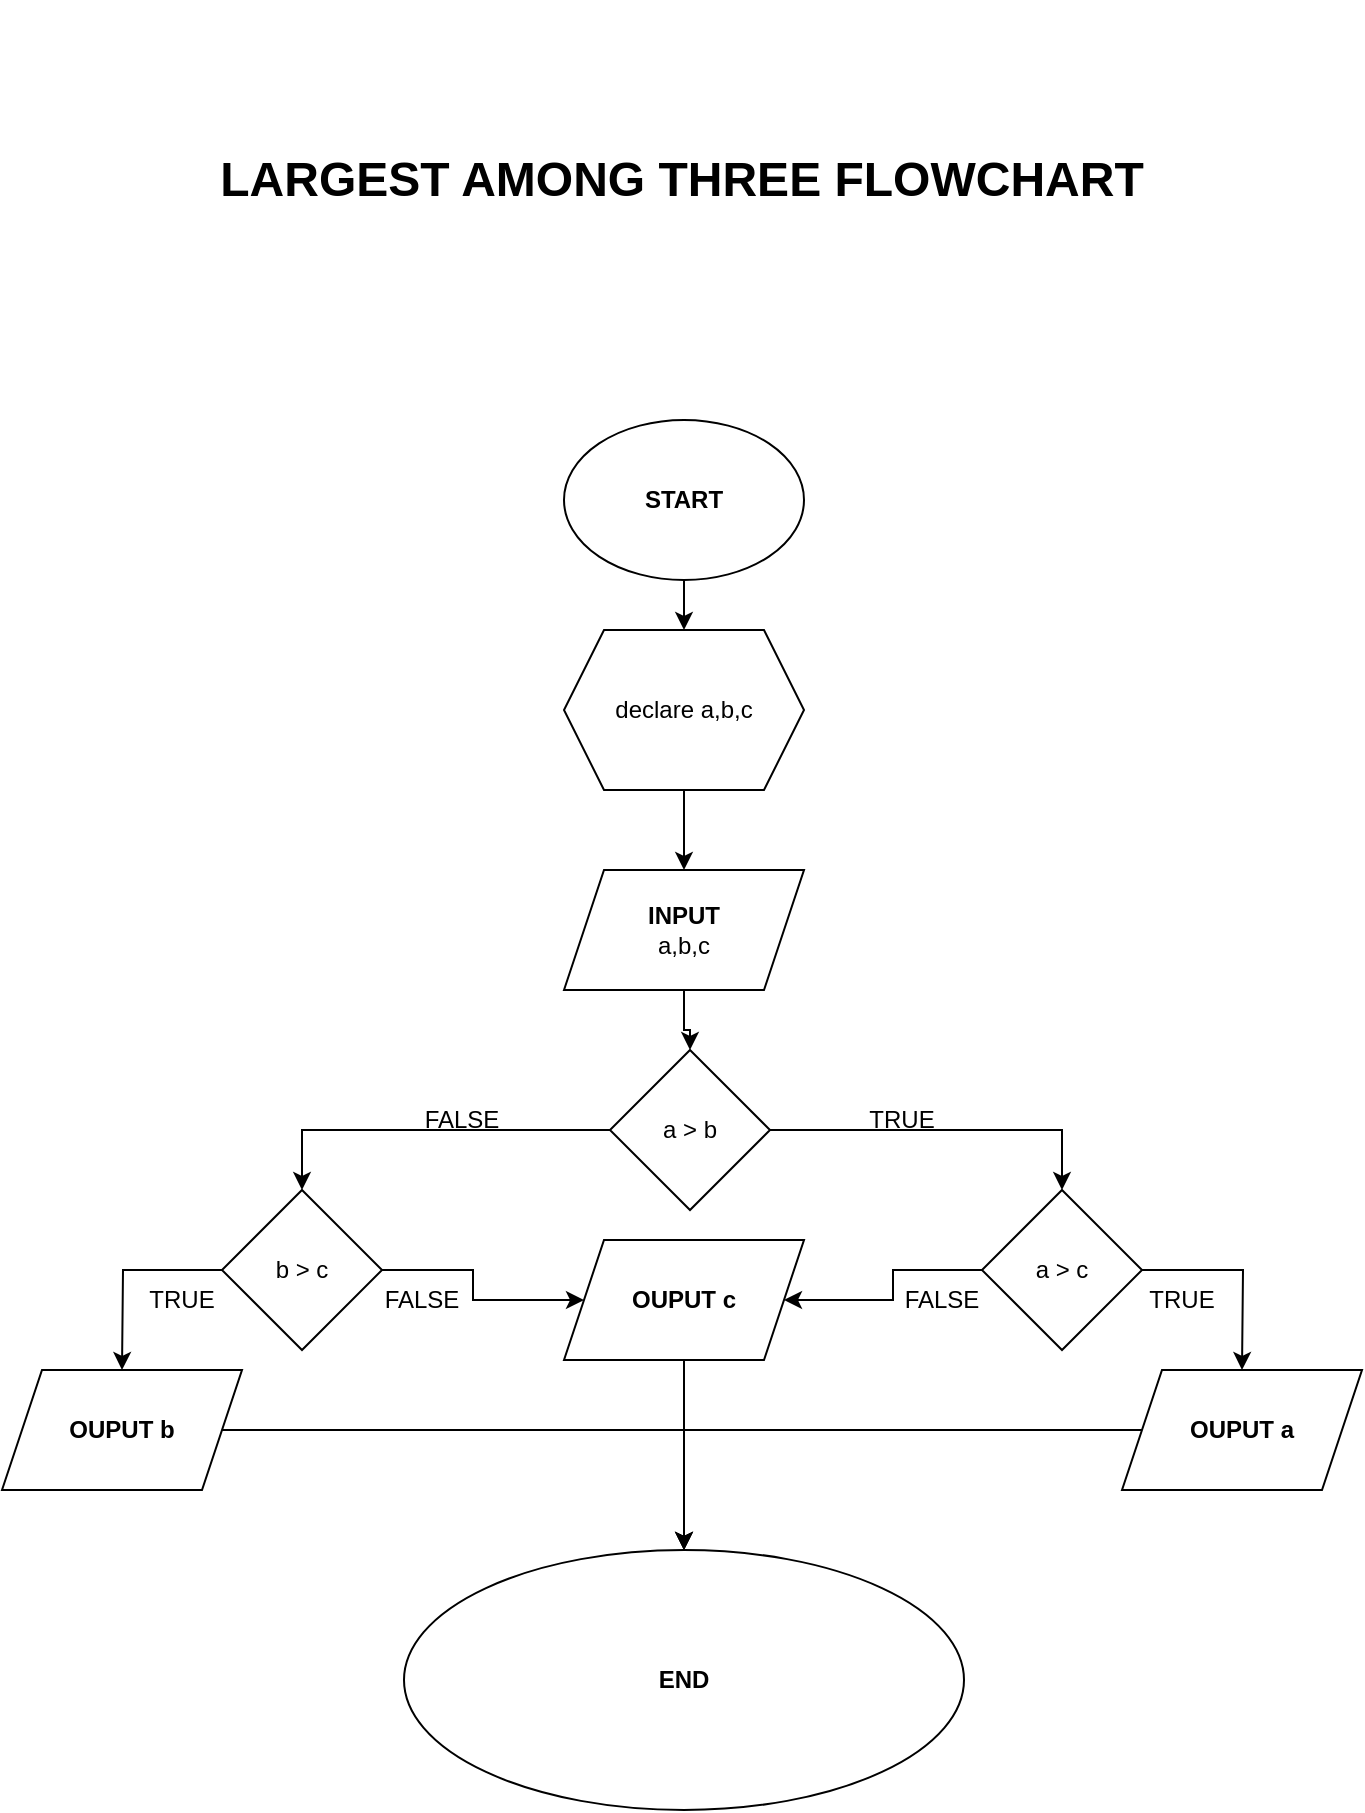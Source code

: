 <mxfile version="20.8.10" type="github">
  <diagram id="C5RBs43oDa-KdzZeNtuy" name="Page-1">
    <mxGraphModel dx="2049" dy="1086" grid="1" gridSize="10" guides="1" tooltips="1" connect="1" arrows="1" fold="1" page="1" pageScale="1" pageWidth="827" pageHeight="1169" math="0" shadow="0">
      <root>
        <mxCell id="WIyWlLk6GJQsqaUBKTNV-0" />
        <mxCell id="WIyWlLk6GJQsqaUBKTNV-1" parent="WIyWlLk6GJQsqaUBKTNV-0" />
        <mxCell id="sGBRC4V-_0BXhq_6Xp6C-31" value="" style="edgeStyle=orthogonalEdgeStyle;rounded=0;orthogonalLoop=1;jettySize=auto;html=1;" edge="1" parent="WIyWlLk6GJQsqaUBKTNV-1" source="sGBRC4V-_0BXhq_6Xp6C-0" target="sGBRC4V-_0BXhq_6Xp6C-4">
          <mxGeometry relative="1" as="geometry" />
        </mxCell>
        <mxCell id="sGBRC4V-_0BXhq_6Xp6C-0" value="&lt;b&gt;START&lt;/b&gt;" style="ellipse;whiteSpace=wrap;html=1;" vertex="1" parent="WIyWlLk6GJQsqaUBKTNV-1">
          <mxGeometry x="355" y="260" width="120" height="80" as="geometry" />
        </mxCell>
        <mxCell id="sGBRC4V-_0BXhq_6Xp6C-29" value="" style="edgeStyle=orthogonalEdgeStyle;rounded=0;orthogonalLoop=1;jettySize=auto;html=1;" edge="1" parent="WIyWlLk6GJQsqaUBKTNV-1" source="sGBRC4V-_0BXhq_6Xp6C-2" target="sGBRC4V-_0BXhq_6Xp6C-5">
          <mxGeometry relative="1" as="geometry" />
        </mxCell>
        <mxCell id="sGBRC4V-_0BXhq_6Xp6C-2" value="&lt;b&gt;INPUT&lt;/b&gt;&lt;br&gt;a,b,c" style="shape=parallelogram;perimeter=parallelogramPerimeter;whiteSpace=wrap;html=1;fixedSize=1;" vertex="1" parent="WIyWlLk6GJQsqaUBKTNV-1">
          <mxGeometry x="355" y="485" width="120" height="60" as="geometry" />
        </mxCell>
        <mxCell id="sGBRC4V-_0BXhq_6Xp6C-3" value="&lt;b&gt;END&lt;/b&gt;" style="ellipse;whiteSpace=wrap;html=1;" vertex="1" parent="WIyWlLk6GJQsqaUBKTNV-1">
          <mxGeometry x="275" y="825" width="280" height="130" as="geometry" />
        </mxCell>
        <mxCell id="sGBRC4V-_0BXhq_6Xp6C-30" value="" style="edgeStyle=orthogonalEdgeStyle;rounded=0;orthogonalLoop=1;jettySize=auto;html=1;" edge="1" parent="WIyWlLk6GJQsqaUBKTNV-1" source="sGBRC4V-_0BXhq_6Xp6C-4" target="sGBRC4V-_0BXhq_6Xp6C-2">
          <mxGeometry relative="1" as="geometry" />
        </mxCell>
        <mxCell id="sGBRC4V-_0BXhq_6Xp6C-4" value="declare a,b,c" style="shape=hexagon;perimeter=hexagonPerimeter2;whiteSpace=wrap;html=1;fixedSize=1;" vertex="1" parent="WIyWlLk6GJQsqaUBKTNV-1">
          <mxGeometry x="355" y="365" width="120" height="80" as="geometry" />
        </mxCell>
        <mxCell id="sGBRC4V-_0BXhq_6Xp6C-8" style="edgeStyle=orthogonalEdgeStyle;rounded=0;orthogonalLoop=1;jettySize=auto;html=1;exitX=0;exitY=0.5;exitDx=0;exitDy=0;entryX=0.5;entryY=0;entryDx=0;entryDy=0;" edge="1" parent="WIyWlLk6GJQsqaUBKTNV-1" source="sGBRC4V-_0BXhq_6Xp6C-5" target="sGBRC4V-_0BXhq_6Xp6C-7">
          <mxGeometry relative="1" as="geometry" />
        </mxCell>
        <mxCell id="sGBRC4V-_0BXhq_6Xp6C-9" style="edgeStyle=orthogonalEdgeStyle;rounded=0;orthogonalLoop=1;jettySize=auto;html=1;exitX=1;exitY=0.5;exitDx=0;exitDy=0;entryX=0.5;entryY=0;entryDx=0;entryDy=0;" edge="1" parent="WIyWlLk6GJQsqaUBKTNV-1" source="sGBRC4V-_0BXhq_6Xp6C-5" target="sGBRC4V-_0BXhq_6Xp6C-6">
          <mxGeometry relative="1" as="geometry" />
        </mxCell>
        <mxCell id="sGBRC4V-_0BXhq_6Xp6C-5" value="a &amp;gt; b" style="rhombus;whiteSpace=wrap;html=1;" vertex="1" parent="WIyWlLk6GJQsqaUBKTNV-1">
          <mxGeometry x="378" y="575" width="80" height="80" as="geometry" />
        </mxCell>
        <mxCell id="sGBRC4V-_0BXhq_6Xp6C-19" style="edgeStyle=orthogonalEdgeStyle;rounded=0;orthogonalLoop=1;jettySize=auto;html=1;" edge="1" parent="WIyWlLk6GJQsqaUBKTNV-1" source="sGBRC4V-_0BXhq_6Xp6C-6">
          <mxGeometry relative="1" as="geometry">
            <mxPoint x="694" y="735" as="targetPoint" />
          </mxGeometry>
        </mxCell>
        <mxCell id="sGBRC4V-_0BXhq_6Xp6C-42" value="" style="edgeStyle=orthogonalEdgeStyle;rounded=0;orthogonalLoop=1;jettySize=auto;html=1;" edge="1" parent="WIyWlLk6GJQsqaUBKTNV-1" source="sGBRC4V-_0BXhq_6Xp6C-6" target="sGBRC4V-_0BXhq_6Xp6C-23">
          <mxGeometry relative="1" as="geometry" />
        </mxCell>
        <mxCell id="sGBRC4V-_0BXhq_6Xp6C-6" value="a &amp;gt; c" style="rhombus;whiteSpace=wrap;html=1;" vertex="1" parent="WIyWlLk6GJQsqaUBKTNV-1">
          <mxGeometry x="564" y="645" width="80" height="80" as="geometry" />
        </mxCell>
        <mxCell id="sGBRC4V-_0BXhq_6Xp6C-24" style="edgeStyle=orthogonalEdgeStyle;rounded=0;orthogonalLoop=1;jettySize=auto;html=1;" edge="1" parent="WIyWlLk6GJQsqaUBKTNV-1" source="sGBRC4V-_0BXhq_6Xp6C-7">
          <mxGeometry relative="1" as="geometry">
            <mxPoint x="134" y="735" as="targetPoint" />
          </mxGeometry>
        </mxCell>
        <mxCell id="sGBRC4V-_0BXhq_6Xp6C-41" value="" style="edgeStyle=orthogonalEdgeStyle;rounded=0;orthogonalLoop=1;jettySize=auto;html=1;" edge="1" parent="WIyWlLk6GJQsqaUBKTNV-1" source="sGBRC4V-_0BXhq_6Xp6C-7" target="sGBRC4V-_0BXhq_6Xp6C-23">
          <mxGeometry relative="1" as="geometry" />
        </mxCell>
        <mxCell id="sGBRC4V-_0BXhq_6Xp6C-7" value="b &amp;gt; c" style="rhombus;whiteSpace=wrap;html=1;" vertex="1" parent="WIyWlLk6GJQsqaUBKTNV-1">
          <mxGeometry x="184" y="645" width="80" height="80" as="geometry" />
        </mxCell>
        <mxCell id="sGBRC4V-_0BXhq_6Xp6C-10" value="TRUE" style="text;html=1;strokeColor=none;fillColor=none;align=center;verticalAlign=middle;whiteSpace=wrap;rounded=0;" vertex="1" parent="WIyWlLk6GJQsqaUBKTNV-1">
          <mxGeometry x="494" y="595" width="60" height="30" as="geometry" />
        </mxCell>
        <mxCell id="sGBRC4V-_0BXhq_6Xp6C-11" value="FALSE" style="text;html=1;strokeColor=none;fillColor=none;align=center;verticalAlign=middle;whiteSpace=wrap;rounded=0;" vertex="1" parent="WIyWlLk6GJQsqaUBKTNV-1">
          <mxGeometry x="274" y="595" width="60" height="30" as="geometry" />
        </mxCell>
        <mxCell id="sGBRC4V-_0BXhq_6Xp6C-39" style="edgeStyle=orthogonalEdgeStyle;rounded=0;orthogonalLoop=1;jettySize=auto;html=1;" edge="1" parent="WIyWlLk6GJQsqaUBKTNV-1" source="sGBRC4V-_0BXhq_6Xp6C-14" target="sGBRC4V-_0BXhq_6Xp6C-3">
          <mxGeometry relative="1" as="geometry" />
        </mxCell>
        <mxCell id="sGBRC4V-_0BXhq_6Xp6C-14" value="&lt;b style=&quot;border-color: var(--border-color);&quot;&gt;OUPUT a&lt;/b&gt;" style="shape=parallelogram;perimeter=parallelogramPerimeter;whiteSpace=wrap;html=1;fixedSize=1;" vertex="1" parent="WIyWlLk6GJQsqaUBKTNV-1">
          <mxGeometry x="634" y="735" width="120" height="60" as="geometry" />
        </mxCell>
        <mxCell id="sGBRC4V-_0BXhq_6Xp6C-20" value="FALSE" style="text;html=1;strokeColor=none;fillColor=none;align=center;verticalAlign=middle;whiteSpace=wrap;rounded=0;" vertex="1" parent="WIyWlLk6GJQsqaUBKTNV-1">
          <mxGeometry x="514" y="685" width="60" height="30" as="geometry" />
        </mxCell>
        <mxCell id="sGBRC4V-_0BXhq_6Xp6C-22" value="TRUE" style="text;html=1;strokeColor=none;fillColor=none;align=center;verticalAlign=middle;whiteSpace=wrap;rounded=0;" vertex="1" parent="WIyWlLk6GJQsqaUBKTNV-1">
          <mxGeometry x="634" y="685" width="60" height="30" as="geometry" />
        </mxCell>
        <mxCell id="sGBRC4V-_0BXhq_6Xp6C-37" style="edgeStyle=orthogonalEdgeStyle;rounded=0;orthogonalLoop=1;jettySize=auto;html=1;" edge="1" parent="WIyWlLk6GJQsqaUBKTNV-1" source="sGBRC4V-_0BXhq_6Xp6C-23" target="sGBRC4V-_0BXhq_6Xp6C-3">
          <mxGeometry relative="1" as="geometry" />
        </mxCell>
        <mxCell id="sGBRC4V-_0BXhq_6Xp6C-23" value="&lt;b&gt;OUPUT c&lt;/b&gt;" style="shape=parallelogram;perimeter=parallelogramPerimeter;whiteSpace=wrap;html=1;fixedSize=1;" vertex="1" parent="WIyWlLk6GJQsqaUBKTNV-1">
          <mxGeometry x="355" y="670" width="120" height="60" as="geometry" />
        </mxCell>
        <mxCell id="sGBRC4V-_0BXhq_6Xp6C-36" value="" style="edgeStyle=orthogonalEdgeStyle;rounded=0;orthogonalLoop=1;jettySize=auto;html=1;" edge="1" parent="WIyWlLk6GJQsqaUBKTNV-1" source="sGBRC4V-_0BXhq_6Xp6C-25" target="sGBRC4V-_0BXhq_6Xp6C-3">
          <mxGeometry relative="1" as="geometry" />
        </mxCell>
        <mxCell id="sGBRC4V-_0BXhq_6Xp6C-25" value="&lt;b&gt;OUPUT b&lt;/b&gt;" style="shape=parallelogram;perimeter=parallelogramPerimeter;whiteSpace=wrap;html=1;fixedSize=1;" vertex="1" parent="WIyWlLk6GJQsqaUBKTNV-1">
          <mxGeometry x="74" y="735" width="120" height="60" as="geometry" />
        </mxCell>
        <mxCell id="sGBRC4V-_0BXhq_6Xp6C-27" value="TRUE" style="text;html=1;strokeColor=none;fillColor=none;align=center;verticalAlign=middle;whiteSpace=wrap;rounded=0;" vertex="1" parent="WIyWlLk6GJQsqaUBKTNV-1">
          <mxGeometry x="134" y="685" width="60" height="30" as="geometry" />
        </mxCell>
        <mxCell id="sGBRC4V-_0BXhq_6Xp6C-28" value="FALSE" style="text;html=1;strokeColor=none;fillColor=none;align=center;verticalAlign=middle;whiteSpace=wrap;rounded=0;" vertex="1" parent="WIyWlLk6GJQsqaUBKTNV-1">
          <mxGeometry x="254" y="685" width="60" height="30" as="geometry" />
        </mxCell>
        <mxCell id="sGBRC4V-_0BXhq_6Xp6C-43" value="&lt;b&gt;&lt;font style=&quot;font-size: 24px;&quot;&gt;LARGEST AMONG THREE FLOWCHART&lt;/font&gt;&lt;/b&gt;" style="text;html=1;strokeColor=none;fillColor=none;align=center;verticalAlign=middle;whiteSpace=wrap;rounded=0;" vertex="1" parent="WIyWlLk6GJQsqaUBKTNV-1">
          <mxGeometry x="177" y="50" width="473.5" height="180" as="geometry" />
        </mxCell>
      </root>
    </mxGraphModel>
  </diagram>
</mxfile>
